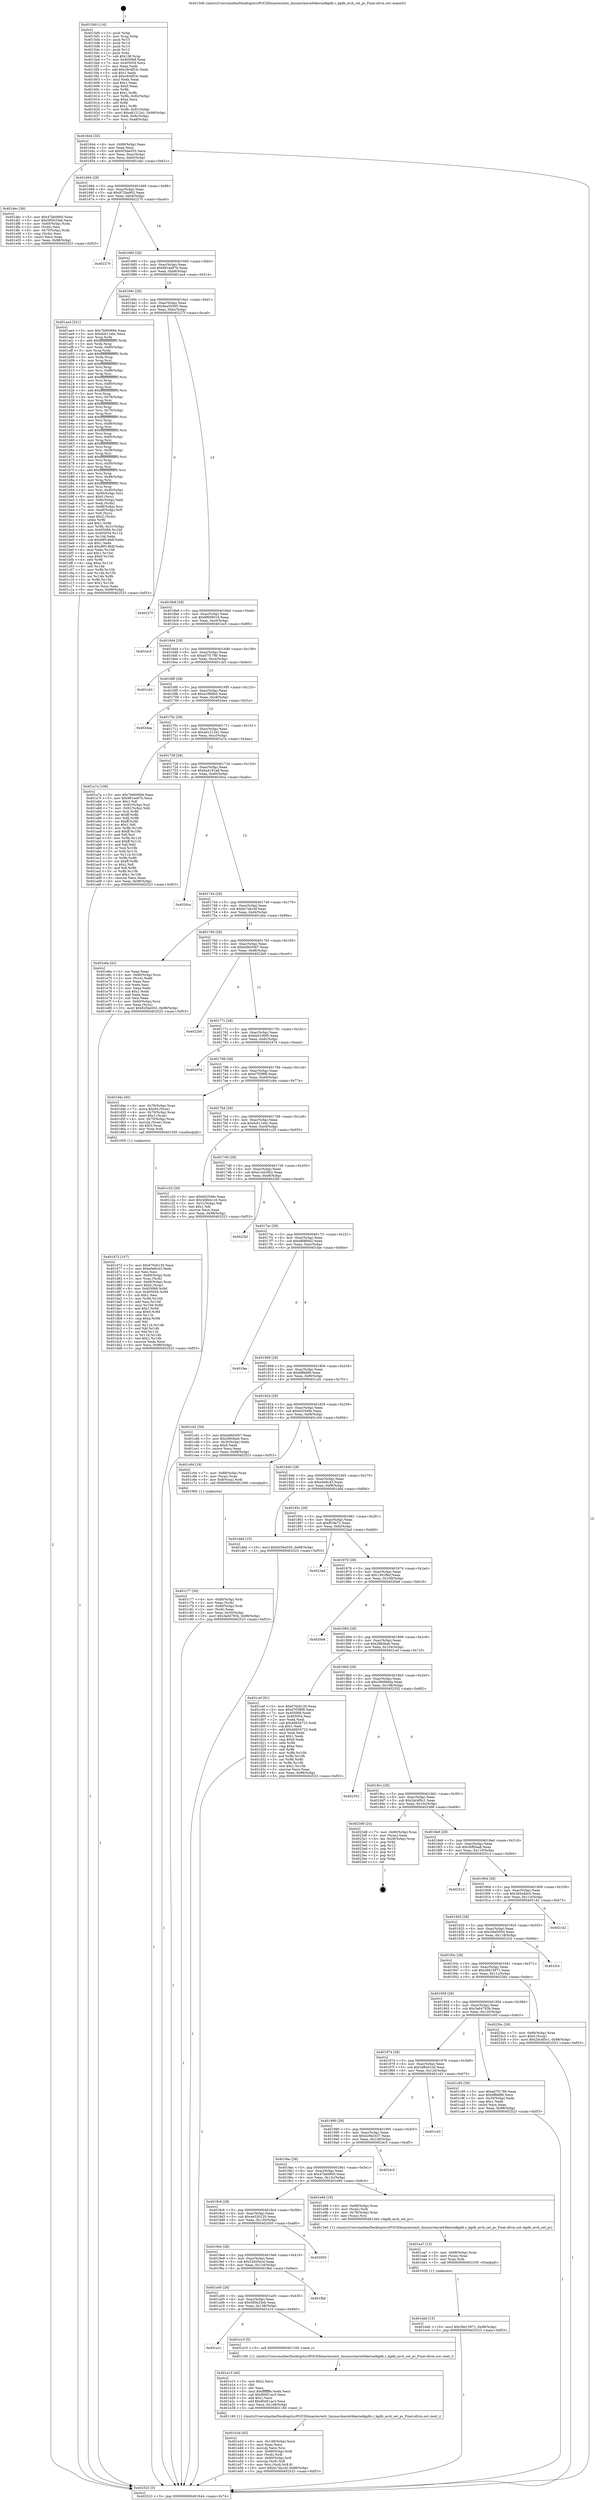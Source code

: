 digraph "0x4015d0" {
  label = "0x4015d0 (/mnt/c/Users/mathe/Desktop/tcc/POCII/binaries/extr_linuxarcharm64kernelkgdb.c_kgdb_arch_set_pc_Final-ollvm.out::main(0))"
  labelloc = "t"
  node[shape=record]

  Entry [label="",width=0.3,height=0.3,shape=circle,fillcolor=black,style=filled]
  "0x401644" [label="{
     0x401644 [32]\l
     | [instrs]\l
     &nbsp;&nbsp;0x401644 \<+6\>: mov -0x98(%rbp),%eax\l
     &nbsp;&nbsp;0x40164a \<+2\>: mov %eax,%ecx\l
     &nbsp;&nbsp;0x40164c \<+6\>: sub $0x925be555,%ecx\l
     &nbsp;&nbsp;0x401652 \<+6\>: mov %eax,-0xac(%rbp)\l
     &nbsp;&nbsp;0x401658 \<+6\>: mov %ecx,-0xb0(%rbp)\l
     &nbsp;&nbsp;0x40165e \<+6\>: je 0000000000401dec \<main+0x81c\>\l
  }"]
  "0x401dec" [label="{
     0x401dec [36]\l
     | [instrs]\l
     &nbsp;&nbsp;0x401dec \<+5\>: mov $0x47bb0660,%eax\l
     &nbsp;&nbsp;0x401df1 \<+5\>: mov $0x585b33eb,%ecx\l
     &nbsp;&nbsp;0x401df6 \<+4\>: mov -0x60(%rbp),%rdx\l
     &nbsp;&nbsp;0x401dfa \<+2\>: mov (%rdx),%esi\l
     &nbsp;&nbsp;0x401dfc \<+4\>: mov -0x70(%rbp),%rdx\l
     &nbsp;&nbsp;0x401e00 \<+2\>: cmp (%rdx),%esi\l
     &nbsp;&nbsp;0x401e02 \<+3\>: cmovl %ecx,%eax\l
     &nbsp;&nbsp;0x401e05 \<+6\>: mov %eax,-0x98(%rbp)\l
     &nbsp;&nbsp;0x401e0b \<+5\>: jmp 0000000000402523 \<main+0xf53\>\l
  }"]
  "0x401664" [label="{
     0x401664 [28]\l
     | [instrs]\l
     &nbsp;&nbsp;0x401664 \<+5\>: jmp 0000000000401669 \<main+0x99\>\l
     &nbsp;&nbsp;0x401669 \<+6\>: mov -0xac(%rbp),%eax\l
     &nbsp;&nbsp;0x40166f \<+5\>: sub $0x972ba902,%eax\l
     &nbsp;&nbsp;0x401674 \<+6\>: mov %eax,-0xb4(%rbp)\l
     &nbsp;&nbsp;0x40167a \<+6\>: je 0000000000402270 \<main+0xca0\>\l
  }"]
  Exit [label="",width=0.3,height=0.3,shape=circle,fillcolor=black,style=filled,peripheries=2]
  "0x402270" [label="{
     0x402270\l
  }", style=dashed]
  "0x401680" [label="{
     0x401680 [28]\l
     | [instrs]\l
     &nbsp;&nbsp;0x401680 \<+5\>: jmp 0000000000401685 \<main+0xb5\>\l
     &nbsp;&nbsp;0x401685 \<+6\>: mov -0xac(%rbp),%eax\l
     &nbsp;&nbsp;0x40168b \<+5\>: sub $0x981ee97b,%eax\l
     &nbsp;&nbsp;0x401690 \<+6\>: mov %eax,-0xb8(%rbp)\l
     &nbsp;&nbsp;0x401696 \<+6\>: je 0000000000401ae4 \<main+0x514\>\l
  }"]
  "0x401eb6" [label="{
     0x401eb6 [15]\l
     | [instrs]\l
     &nbsp;&nbsp;0x401eb6 \<+10\>: movl $0x39d15971,-0x98(%rbp)\l
     &nbsp;&nbsp;0x401ec0 \<+5\>: jmp 0000000000402523 \<main+0xf53\>\l
  }"]
  "0x401ae4" [label="{
     0x401ae4 [321]\l
     | [instrs]\l
     &nbsp;&nbsp;0x401ae4 \<+5\>: mov $0x7b800684,%eax\l
     &nbsp;&nbsp;0x401ae9 \<+5\>: mov $0xdcb11ebc,%ecx\l
     &nbsp;&nbsp;0x401aee \<+3\>: mov %rsp,%rdx\l
     &nbsp;&nbsp;0x401af1 \<+4\>: add $0xfffffffffffffff0,%rdx\l
     &nbsp;&nbsp;0x401af5 \<+3\>: mov %rdx,%rsp\l
     &nbsp;&nbsp;0x401af8 \<+7\>: mov %rdx,-0x90(%rbp)\l
     &nbsp;&nbsp;0x401aff \<+3\>: mov %rsp,%rdx\l
     &nbsp;&nbsp;0x401b02 \<+4\>: add $0xfffffffffffffff0,%rdx\l
     &nbsp;&nbsp;0x401b06 \<+3\>: mov %rdx,%rsp\l
     &nbsp;&nbsp;0x401b09 \<+3\>: mov %rsp,%rsi\l
     &nbsp;&nbsp;0x401b0c \<+4\>: add $0xfffffffffffffff0,%rsi\l
     &nbsp;&nbsp;0x401b10 \<+3\>: mov %rsi,%rsp\l
     &nbsp;&nbsp;0x401b13 \<+7\>: mov %rsi,-0x88(%rbp)\l
     &nbsp;&nbsp;0x401b1a \<+3\>: mov %rsp,%rsi\l
     &nbsp;&nbsp;0x401b1d \<+4\>: add $0xfffffffffffffff0,%rsi\l
     &nbsp;&nbsp;0x401b21 \<+3\>: mov %rsi,%rsp\l
     &nbsp;&nbsp;0x401b24 \<+4\>: mov %rsi,-0x80(%rbp)\l
     &nbsp;&nbsp;0x401b28 \<+3\>: mov %rsp,%rsi\l
     &nbsp;&nbsp;0x401b2b \<+4\>: add $0xfffffffffffffff0,%rsi\l
     &nbsp;&nbsp;0x401b2f \<+3\>: mov %rsi,%rsp\l
     &nbsp;&nbsp;0x401b32 \<+4\>: mov %rsi,-0x78(%rbp)\l
     &nbsp;&nbsp;0x401b36 \<+3\>: mov %rsp,%rsi\l
     &nbsp;&nbsp;0x401b39 \<+4\>: add $0xfffffffffffffff0,%rsi\l
     &nbsp;&nbsp;0x401b3d \<+3\>: mov %rsi,%rsp\l
     &nbsp;&nbsp;0x401b40 \<+4\>: mov %rsi,-0x70(%rbp)\l
     &nbsp;&nbsp;0x401b44 \<+3\>: mov %rsp,%rsi\l
     &nbsp;&nbsp;0x401b47 \<+4\>: add $0xfffffffffffffff0,%rsi\l
     &nbsp;&nbsp;0x401b4b \<+3\>: mov %rsi,%rsp\l
     &nbsp;&nbsp;0x401b4e \<+4\>: mov %rsi,-0x68(%rbp)\l
     &nbsp;&nbsp;0x401b52 \<+3\>: mov %rsp,%rsi\l
     &nbsp;&nbsp;0x401b55 \<+4\>: add $0xfffffffffffffff0,%rsi\l
     &nbsp;&nbsp;0x401b59 \<+3\>: mov %rsi,%rsp\l
     &nbsp;&nbsp;0x401b5c \<+4\>: mov %rsi,-0x60(%rbp)\l
     &nbsp;&nbsp;0x401b60 \<+3\>: mov %rsp,%rsi\l
     &nbsp;&nbsp;0x401b63 \<+4\>: add $0xfffffffffffffff0,%rsi\l
     &nbsp;&nbsp;0x401b67 \<+3\>: mov %rsi,%rsp\l
     &nbsp;&nbsp;0x401b6a \<+4\>: mov %rsi,-0x58(%rbp)\l
     &nbsp;&nbsp;0x401b6e \<+3\>: mov %rsp,%rsi\l
     &nbsp;&nbsp;0x401b71 \<+4\>: add $0xfffffffffffffff0,%rsi\l
     &nbsp;&nbsp;0x401b75 \<+3\>: mov %rsi,%rsp\l
     &nbsp;&nbsp;0x401b78 \<+4\>: mov %rsi,-0x50(%rbp)\l
     &nbsp;&nbsp;0x401b7c \<+3\>: mov %rsp,%rsi\l
     &nbsp;&nbsp;0x401b7f \<+4\>: add $0xfffffffffffffff0,%rsi\l
     &nbsp;&nbsp;0x401b83 \<+3\>: mov %rsi,%rsp\l
     &nbsp;&nbsp;0x401b86 \<+4\>: mov %rsi,-0x48(%rbp)\l
     &nbsp;&nbsp;0x401b8a \<+3\>: mov %rsp,%rsi\l
     &nbsp;&nbsp;0x401b8d \<+4\>: add $0xfffffffffffffff0,%rsi\l
     &nbsp;&nbsp;0x401b91 \<+3\>: mov %rsi,%rsp\l
     &nbsp;&nbsp;0x401b94 \<+4\>: mov %rsi,-0x40(%rbp)\l
     &nbsp;&nbsp;0x401b98 \<+7\>: mov -0x90(%rbp),%rsi\l
     &nbsp;&nbsp;0x401b9f \<+6\>: movl $0x0,(%rsi)\l
     &nbsp;&nbsp;0x401ba5 \<+6\>: mov -0x9c(%rbp),%edi\l
     &nbsp;&nbsp;0x401bab \<+2\>: mov %edi,(%rdx)\l
     &nbsp;&nbsp;0x401bad \<+7\>: mov -0x88(%rbp),%rsi\l
     &nbsp;&nbsp;0x401bb4 \<+7\>: mov -0xa8(%rbp),%r8\l
     &nbsp;&nbsp;0x401bbb \<+3\>: mov %r8,(%rsi)\l
     &nbsp;&nbsp;0x401bbe \<+3\>: cmpl $0x2,(%rdx)\l
     &nbsp;&nbsp;0x401bc1 \<+4\>: setne %r9b\l
     &nbsp;&nbsp;0x401bc5 \<+4\>: and $0x1,%r9b\l
     &nbsp;&nbsp;0x401bc9 \<+4\>: mov %r9b,-0x31(%rbp)\l
     &nbsp;&nbsp;0x401bcd \<+8\>: mov 0x405068,%r10d\l
     &nbsp;&nbsp;0x401bd5 \<+8\>: mov 0x405054,%r11d\l
     &nbsp;&nbsp;0x401bdd \<+3\>: mov %r10d,%ebx\l
     &nbsp;&nbsp;0x401be0 \<+6\>: sub $0xd9f146df,%ebx\l
     &nbsp;&nbsp;0x401be6 \<+3\>: sub $0x1,%ebx\l
     &nbsp;&nbsp;0x401be9 \<+6\>: add $0xd9f146df,%ebx\l
     &nbsp;&nbsp;0x401bef \<+4\>: imul %ebx,%r10d\l
     &nbsp;&nbsp;0x401bf3 \<+4\>: and $0x1,%r10d\l
     &nbsp;&nbsp;0x401bf7 \<+4\>: cmp $0x0,%r10d\l
     &nbsp;&nbsp;0x401bfb \<+4\>: sete %r9b\l
     &nbsp;&nbsp;0x401bff \<+4\>: cmp $0xa,%r11d\l
     &nbsp;&nbsp;0x401c03 \<+4\>: setl %r14b\l
     &nbsp;&nbsp;0x401c07 \<+3\>: mov %r9b,%r15b\l
     &nbsp;&nbsp;0x401c0a \<+3\>: and %r14b,%r15b\l
     &nbsp;&nbsp;0x401c0d \<+3\>: xor %r14b,%r9b\l
     &nbsp;&nbsp;0x401c10 \<+3\>: or %r9b,%r15b\l
     &nbsp;&nbsp;0x401c13 \<+4\>: test $0x1,%r15b\l
     &nbsp;&nbsp;0x401c17 \<+3\>: cmovne %ecx,%eax\l
     &nbsp;&nbsp;0x401c1a \<+6\>: mov %eax,-0x98(%rbp)\l
     &nbsp;&nbsp;0x401c20 \<+5\>: jmp 0000000000402523 \<main+0xf53\>\l
  }"]
  "0x40169c" [label="{
     0x40169c [28]\l
     | [instrs]\l
     &nbsp;&nbsp;0x40169c \<+5\>: jmp 00000000004016a1 \<main+0xd1\>\l
     &nbsp;&nbsp;0x4016a1 \<+6\>: mov -0xac(%rbp),%eax\l
     &nbsp;&nbsp;0x4016a7 \<+5\>: sub $0x9ea50365,%eax\l
     &nbsp;&nbsp;0x4016ac \<+6\>: mov %eax,-0xbc(%rbp)\l
     &nbsp;&nbsp;0x4016b2 \<+6\>: je 000000000040227f \<main+0xcaf\>\l
  }"]
  "0x401ea7" [label="{
     0x401ea7 [15]\l
     | [instrs]\l
     &nbsp;&nbsp;0x401ea7 \<+4\>: mov -0x68(%rbp),%rax\l
     &nbsp;&nbsp;0x401eab \<+3\>: mov (%rax),%rax\l
     &nbsp;&nbsp;0x401eae \<+3\>: mov %rax,%rdi\l
     &nbsp;&nbsp;0x401eb1 \<+5\>: call 0000000000401030 \<free@plt\>\l
     | [calls]\l
     &nbsp;&nbsp;0x401030 \{1\} (unknown)\l
  }"]
  "0x40227f" [label="{
     0x40227f\l
  }", style=dashed]
  "0x4016b8" [label="{
     0x4016b8 [28]\l
     | [instrs]\l
     &nbsp;&nbsp;0x4016b8 \<+5\>: jmp 00000000004016bd \<main+0xed\>\l
     &nbsp;&nbsp;0x4016bd \<+6\>: mov -0xac(%rbp),%eax\l
     &nbsp;&nbsp;0x4016c3 \<+5\>: sub $0x9f606016,%eax\l
     &nbsp;&nbsp;0x4016c8 \<+6\>: mov %eax,-0xc0(%rbp)\l
     &nbsp;&nbsp;0x4016ce \<+6\>: je 0000000000401ec5 \<main+0x8f5\>\l
  }"]
  "0x401e3d" [label="{
     0x401e3d [45]\l
     | [instrs]\l
     &nbsp;&nbsp;0x401e3d \<+6\>: mov -0x148(%rbp),%ecx\l
     &nbsp;&nbsp;0x401e43 \<+3\>: imul %eax,%ecx\l
     &nbsp;&nbsp;0x401e46 \<+3\>: movslq %ecx,%rsi\l
     &nbsp;&nbsp;0x401e49 \<+4\>: mov -0x68(%rbp),%rdi\l
     &nbsp;&nbsp;0x401e4d \<+3\>: mov (%rdi),%rdi\l
     &nbsp;&nbsp;0x401e50 \<+4\>: mov -0x60(%rbp),%r8\l
     &nbsp;&nbsp;0x401e54 \<+3\>: movslq (%r8),%r8\l
     &nbsp;&nbsp;0x401e57 \<+4\>: mov %rsi,(%rdi,%r8,8)\l
     &nbsp;&nbsp;0x401e5b \<+10\>: movl $0xbc7da1bf,-0x98(%rbp)\l
     &nbsp;&nbsp;0x401e65 \<+5\>: jmp 0000000000402523 \<main+0xf53\>\l
  }"]
  "0x401ec5" [label="{
     0x401ec5\l
  }", style=dashed]
  "0x4016d4" [label="{
     0x4016d4 [28]\l
     | [instrs]\l
     &nbsp;&nbsp;0x4016d4 \<+5\>: jmp 00000000004016d9 \<main+0x109\>\l
     &nbsp;&nbsp;0x4016d9 \<+6\>: mov -0xac(%rbp),%eax\l
     &nbsp;&nbsp;0x4016df \<+5\>: sub $0xa07f1780,%eax\l
     &nbsp;&nbsp;0x4016e4 \<+6\>: mov %eax,-0xc4(%rbp)\l
     &nbsp;&nbsp;0x4016ea \<+6\>: je 0000000000401cb3 \<main+0x6e3\>\l
  }"]
  "0x401e15" [label="{
     0x401e15 [40]\l
     | [instrs]\l
     &nbsp;&nbsp;0x401e15 \<+5\>: mov $0x2,%ecx\l
     &nbsp;&nbsp;0x401e1a \<+1\>: cltd\l
     &nbsp;&nbsp;0x401e1b \<+2\>: idiv %ecx\l
     &nbsp;&nbsp;0x401e1d \<+6\>: imul $0xfffffffe,%edx,%ecx\l
     &nbsp;&nbsp;0x401e23 \<+6\>: sub $0x80d51ac3,%ecx\l
     &nbsp;&nbsp;0x401e29 \<+3\>: add $0x1,%ecx\l
     &nbsp;&nbsp;0x401e2c \<+6\>: add $0x80d51ac3,%ecx\l
     &nbsp;&nbsp;0x401e32 \<+6\>: mov %ecx,-0x148(%rbp)\l
     &nbsp;&nbsp;0x401e38 \<+5\>: call 0000000000401160 \<next_i\>\l
     | [calls]\l
     &nbsp;&nbsp;0x401160 \{1\} (/mnt/c/Users/mathe/Desktop/tcc/POCII/binaries/extr_linuxarcharm64kernelkgdb.c_kgdb_arch_set_pc_Final-ollvm.out::next_i)\l
  }"]
  "0x401cb3" [label="{
     0x401cb3\l
  }", style=dashed]
  "0x4016f0" [label="{
     0x4016f0 [28]\l
     | [instrs]\l
     &nbsp;&nbsp;0x4016f0 \<+5\>: jmp 00000000004016f5 \<main+0x125\>\l
     &nbsp;&nbsp;0x4016f5 \<+6\>: mov -0xac(%rbp),%eax\l
     &nbsp;&nbsp;0x4016fb \<+5\>: sub $0xa1f9fdb5,%eax\l
     &nbsp;&nbsp;0x401700 \<+6\>: mov %eax,-0xc8(%rbp)\l
     &nbsp;&nbsp;0x401706 \<+6\>: je 00000000004024ea \<main+0xf1a\>\l
  }"]
  "0x401a1c" [label="{
     0x401a1c\l
  }", style=dashed]
  "0x4024ea" [label="{
     0x4024ea\l
  }", style=dashed]
  "0x40170c" [label="{
     0x40170c [28]\l
     | [instrs]\l
     &nbsp;&nbsp;0x40170c \<+5\>: jmp 0000000000401711 \<main+0x141\>\l
     &nbsp;&nbsp;0x401711 \<+6\>: mov -0xac(%rbp),%eax\l
     &nbsp;&nbsp;0x401717 \<+5\>: sub $0xa81212a1,%eax\l
     &nbsp;&nbsp;0x40171c \<+6\>: mov %eax,-0xcc(%rbp)\l
     &nbsp;&nbsp;0x401722 \<+6\>: je 0000000000401a7a \<main+0x4aa\>\l
  }"]
  "0x401e10" [label="{
     0x401e10 [5]\l
     | [instrs]\l
     &nbsp;&nbsp;0x401e10 \<+5\>: call 0000000000401160 \<next_i\>\l
     | [calls]\l
     &nbsp;&nbsp;0x401160 \{1\} (/mnt/c/Users/mathe/Desktop/tcc/POCII/binaries/extr_linuxarcharm64kernelkgdb.c_kgdb_arch_set_pc_Final-ollvm.out::next_i)\l
  }"]
  "0x401a7a" [label="{
     0x401a7a [106]\l
     | [instrs]\l
     &nbsp;&nbsp;0x401a7a \<+5\>: mov $0x7b800684,%eax\l
     &nbsp;&nbsp;0x401a7f \<+5\>: mov $0x981ee97b,%ecx\l
     &nbsp;&nbsp;0x401a84 \<+2\>: mov $0x1,%dl\l
     &nbsp;&nbsp;0x401a86 \<+7\>: mov -0x92(%rbp),%sil\l
     &nbsp;&nbsp;0x401a8d \<+7\>: mov -0x91(%rbp),%dil\l
     &nbsp;&nbsp;0x401a94 \<+3\>: mov %sil,%r8b\l
     &nbsp;&nbsp;0x401a97 \<+4\>: xor $0xff,%r8b\l
     &nbsp;&nbsp;0x401a9b \<+3\>: mov %dil,%r9b\l
     &nbsp;&nbsp;0x401a9e \<+4\>: xor $0xff,%r9b\l
     &nbsp;&nbsp;0x401aa2 \<+3\>: xor $0x1,%dl\l
     &nbsp;&nbsp;0x401aa5 \<+3\>: mov %r8b,%r10b\l
     &nbsp;&nbsp;0x401aa8 \<+4\>: and $0xff,%r10b\l
     &nbsp;&nbsp;0x401aac \<+3\>: and %dl,%sil\l
     &nbsp;&nbsp;0x401aaf \<+3\>: mov %r9b,%r11b\l
     &nbsp;&nbsp;0x401ab2 \<+4\>: and $0xff,%r11b\l
     &nbsp;&nbsp;0x401ab6 \<+3\>: and %dl,%dil\l
     &nbsp;&nbsp;0x401ab9 \<+3\>: or %sil,%r10b\l
     &nbsp;&nbsp;0x401abc \<+3\>: or %dil,%r11b\l
     &nbsp;&nbsp;0x401abf \<+3\>: xor %r11b,%r10b\l
     &nbsp;&nbsp;0x401ac2 \<+3\>: or %r9b,%r8b\l
     &nbsp;&nbsp;0x401ac5 \<+4\>: xor $0xff,%r8b\l
     &nbsp;&nbsp;0x401ac9 \<+3\>: or $0x1,%dl\l
     &nbsp;&nbsp;0x401acc \<+3\>: and %dl,%r8b\l
     &nbsp;&nbsp;0x401acf \<+3\>: or %r8b,%r10b\l
     &nbsp;&nbsp;0x401ad2 \<+4\>: test $0x1,%r10b\l
     &nbsp;&nbsp;0x401ad6 \<+3\>: cmovne %ecx,%eax\l
     &nbsp;&nbsp;0x401ad9 \<+6\>: mov %eax,-0x98(%rbp)\l
     &nbsp;&nbsp;0x401adf \<+5\>: jmp 0000000000402523 \<main+0xf53\>\l
  }"]
  "0x401728" [label="{
     0x401728 [28]\l
     | [instrs]\l
     &nbsp;&nbsp;0x401728 \<+5\>: jmp 000000000040172d \<main+0x15d\>\l
     &nbsp;&nbsp;0x40172d \<+6\>: mov -0xac(%rbp),%eax\l
     &nbsp;&nbsp;0x401733 \<+5\>: sub $0xba4191a8,%eax\l
     &nbsp;&nbsp;0x401738 \<+6\>: mov %eax,-0xd0(%rbp)\l
     &nbsp;&nbsp;0x40173e \<+6\>: je 00000000004020ca \<main+0xafa\>\l
  }"]
  "0x402523" [label="{
     0x402523 [5]\l
     | [instrs]\l
     &nbsp;&nbsp;0x402523 \<+5\>: jmp 0000000000401644 \<main+0x74\>\l
  }"]
  "0x4015d0" [label="{
     0x4015d0 [116]\l
     | [instrs]\l
     &nbsp;&nbsp;0x4015d0 \<+1\>: push %rbp\l
     &nbsp;&nbsp;0x4015d1 \<+3\>: mov %rsp,%rbp\l
     &nbsp;&nbsp;0x4015d4 \<+2\>: push %r15\l
     &nbsp;&nbsp;0x4015d6 \<+2\>: push %r14\l
     &nbsp;&nbsp;0x4015d8 \<+2\>: push %r13\l
     &nbsp;&nbsp;0x4015da \<+2\>: push %r12\l
     &nbsp;&nbsp;0x4015dc \<+1\>: push %rbx\l
     &nbsp;&nbsp;0x4015dd \<+7\>: sub $0x138,%rsp\l
     &nbsp;&nbsp;0x4015e4 \<+7\>: mov 0x405068,%eax\l
     &nbsp;&nbsp;0x4015eb \<+7\>: mov 0x405054,%ecx\l
     &nbsp;&nbsp;0x4015f2 \<+2\>: mov %eax,%edx\l
     &nbsp;&nbsp;0x4015f4 \<+6\>: add $0xc9c4f53c,%edx\l
     &nbsp;&nbsp;0x4015fa \<+3\>: sub $0x1,%edx\l
     &nbsp;&nbsp;0x4015fd \<+6\>: sub $0xc9c4f53c,%edx\l
     &nbsp;&nbsp;0x401603 \<+3\>: imul %edx,%eax\l
     &nbsp;&nbsp;0x401606 \<+3\>: and $0x1,%eax\l
     &nbsp;&nbsp;0x401609 \<+3\>: cmp $0x0,%eax\l
     &nbsp;&nbsp;0x40160c \<+4\>: sete %r8b\l
     &nbsp;&nbsp;0x401610 \<+4\>: and $0x1,%r8b\l
     &nbsp;&nbsp;0x401614 \<+7\>: mov %r8b,-0x92(%rbp)\l
     &nbsp;&nbsp;0x40161b \<+3\>: cmp $0xa,%ecx\l
     &nbsp;&nbsp;0x40161e \<+4\>: setl %r8b\l
     &nbsp;&nbsp;0x401622 \<+4\>: and $0x1,%r8b\l
     &nbsp;&nbsp;0x401626 \<+7\>: mov %r8b,-0x91(%rbp)\l
     &nbsp;&nbsp;0x40162d \<+10\>: movl $0xa81212a1,-0x98(%rbp)\l
     &nbsp;&nbsp;0x401637 \<+6\>: mov %edi,-0x9c(%rbp)\l
     &nbsp;&nbsp;0x40163d \<+7\>: mov %rsi,-0xa8(%rbp)\l
  }"]
  "0x401a00" [label="{
     0x401a00 [28]\l
     | [instrs]\l
     &nbsp;&nbsp;0x401a00 \<+5\>: jmp 0000000000401a05 \<main+0x435\>\l
     &nbsp;&nbsp;0x401a05 \<+6\>: mov -0xac(%rbp),%eax\l
     &nbsp;&nbsp;0x401a0b \<+5\>: sub $0x585b33eb,%eax\l
     &nbsp;&nbsp;0x401a10 \<+6\>: mov %eax,-0x138(%rbp)\l
     &nbsp;&nbsp;0x401a16 \<+6\>: je 0000000000401e10 \<main+0x840\>\l
  }"]
  "0x401fbd" [label="{
     0x401fbd\l
  }", style=dashed]
  "0x4020ca" [label="{
     0x4020ca\l
  }", style=dashed]
  "0x401744" [label="{
     0x401744 [28]\l
     | [instrs]\l
     &nbsp;&nbsp;0x401744 \<+5\>: jmp 0000000000401749 \<main+0x179\>\l
     &nbsp;&nbsp;0x401749 \<+6\>: mov -0xac(%rbp),%eax\l
     &nbsp;&nbsp;0x40174f \<+5\>: sub $0xbc7da1bf,%eax\l
     &nbsp;&nbsp;0x401754 \<+6\>: mov %eax,-0xd4(%rbp)\l
     &nbsp;&nbsp;0x40175a \<+6\>: je 0000000000401e6a \<main+0x89a\>\l
  }"]
  "0x4019e4" [label="{
     0x4019e4 [28]\l
     | [instrs]\l
     &nbsp;&nbsp;0x4019e4 \<+5\>: jmp 00000000004019e9 \<main+0x419\>\l
     &nbsp;&nbsp;0x4019e9 \<+6\>: mov -0xac(%rbp),%eax\l
     &nbsp;&nbsp;0x4019ef \<+5\>: sub $0x53455ecd,%eax\l
     &nbsp;&nbsp;0x4019f4 \<+6\>: mov %eax,-0x134(%rbp)\l
     &nbsp;&nbsp;0x4019fa \<+6\>: je 0000000000401fbd \<main+0x9ed\>\l
  }"]
  "0x401e6a" [label="{
     0x401e6a [42]\l
     | [instrs]\l
     &nbsp;&nbsp;0x401e6a \<+2\>: xor %eax,%eax\l
     &nbsp;&nbsp;0x401e6c \<+4\>: mov -0x60(%rbp),%rcx\l
     &nbsp;&nbsp;0x401e70 \<+2\>: mov (%rcx),%edx\l
     &nbsp;&nbsp;0x401e72 \<+2\>: mov %eax,%esi\l
     &nbsp;&nbsp;0x401e74 \<+2\>: sub %edx,%esi\l
     &nbsp;&nbsp;0x401e76 \<+2\>: mov %eax,%edx\l
     &nbsp;&nbsp;0x401e78 \<+3\>: sub $0x1,%edx\l
     &nbsp;&nbsp;0x401e7b \<+2\>: add %edx,%esi\l
     &nbsp;&nbsp;0x401e7d \<+2\>: sub %esi,%eax\l
     &nbsp;&nbsp;0x401e7f \<+4\>: mov -0x60(%rbp),%rcx\l
     &nbsp;&nbsp;0x401e83 \<+2\>: mov %eax,(%rcx)\l
     &nbsp;&nbsp;0x401e85 \<+10\>: movl $0x925be555,-0x98(%rbp)\l
     &nbsp;&nbsp;0x401e8f \<+5\>: jmp 0000000000402523 \<main+0xf53\>\l
  }"]
  "0x401760" [label="{
     0x401760 [28]\l
     | [instrs]\l
     &nbsp;&nbsp;0x401760 \<+5\>: jmp 0000000000401765 \<main+0x195\>\l
     &nbsp;&nbsp;0x401765 \<+6\>: mov -0xac(%rbp),%eax\l
     &nbsp;&nbsp;0x40176b \<+5\>: sub $0xbd9d3067,%eax\l
     &nbsp;&nbsp;0x401770 \<+6\>: mov %eax,-0xd8(%rbp)\l
     &nbsp;&nbsp;0x401776 \<+6\>: je 00000000004022b0 \<main+0xce0\>\l
  }"]
  "0x402050" [label="{
     0x402050\l
  }", style=dashed]
  "0x4022b0" [label="{
     0x4022b0\l
  }", style=dashed]
  "0x40177c" [label="{
     0x40177c [28]\l
     | [instrs]\l
     &nbsp;&nbsp;0x40177c \<+5\>: jmp 0000000000401781 \<main+0x1b1\>\l
     &nbsp;&nbsp;0x401781 \<+6\>: mov -0xac(%rbp),%eax\l
     &nbsp;&nbsp;0x401787 \<+5\>: sub $0xbe0190f5,%eax\l
     &nbsp;&nbsp;0x40178c \<+6\>: mov %eax,-0xdc(%rbp)\l
     &nbsp;&nbsp;0x401792 \<+6\>: je 000000000040247d \<main+0xead\>\l
  }"]
  "0x4019c8" [label="{
     0x4019c8 [28]\l
     | [instrs]\l
     &nbsp;&nbsp;0x4019c8 \<+5\>: jmp 00000000004019cd \<main+0x3fd\>\l
     &nbsp;&nbsp;0x4019cd \<+6\>: mov -0xac(%rbp),%eax\l
     &nbsp;&nbsp;0x4019d3 \<+5\>: sub $0x4e520120,%eax\l
     &nbsp;&nbsp;0x4019d8 \<+6\>: mov %eax,-0x130(%rbp)\l
     &nbsp;&nbsp;0x4019de \<+6\>: je 0000000000402050 \<main+0xa80\>\l
  }"]
  "0x40247d" [label="{
     0x40247d\l
  }", style=dashed]
  "0x401798" [label="{
     0x401798 [28]\l
     | [instrs]\l
     &nbsp;&nbsp;0x401798 \<+5\>: jmp 000000000040179d \<main+0x1cd\>\l
     &nbsp;&nbsp;0x40179d \<+6\>: mov -0xac(%rbp),%eax\l
     &nbsp;&nbsp;0x4017a3 \<+5\>: sub $0xd7f2f8f9,%eax\l
     &nbsp;&nbsp;0x4017a8 \<+6\>: mov %eax,-0xe0(%rbp)\l
     &nbsp;&nbsp;0x4017ae \<+6\>: je 0000000000401d4a \<main+0x77a\>\l
  }"]
  "0x401e94" [label="{
     0x401e94 [19]\l
     | [instrs]\l
     &nbsp;&nbsp;0x401e94 \<+4\>: mov -0x68(%rbp),%rax\l
     &nbsp;&nbsp;0x401e98 \<+3\>: mov (%rax),%rdi\l
     &nbsp;&nbsp;0x401e9b \<+4\>: mov -0x78(%rbp),%rax\l
     &nbsp;&nbsp;0x401e9f \<+3\>: mov (%rax),%rsi\l
     &nbsp;&nbsp;0x401ea2 \<+5\>: call 00000000004013e0 \<kgdb_arch_set_pc\>\l
     | [calls]\l
     &nbsp;&nbsp;0x4013e0 \{1\} (/mnt/c/Users/mathe/Desktop/tcc/POCII/binaries/extr_linuxarcharm64kernelkgdb.c_kgdb_arch_set_pc_Final-ollvm.out::kgdb_arch_set_pc)\l
  }"]
  "0x401d4a" [label="{
     0x401d4a [40]\l
     | [instrs]\l
     &nbsp;&nbsp;0x401d4a \<+4\>: mov -0x78(%rbp),%rax\l
     &nbsp;&nbsp;0x401d4e \<+7\>: movq $0x64,(%rax)\l
     &nbsp;&nbsp;0x401d55 \<+4\>: mov -0x70(%rbp),%rax\l
     &nbsp;&nbsp;0x401d59 \<+6\>: movl $0x1,(%rax)\l
     &nbsp;&nbsp;0x401d5f \<+4\>: mov -0x70(%rbp),%rax\l
     &nbsp;&nbsp;0x401d63 \<+3\>: movslq (%rax),%rax\l
     &nbsp;&nbsp;0x401d66 \<+4\>: shl $0x3,%rax\l
     &nbsp;&nbsp;0x401d6a \<+3\>: mov %rax,%rdi\l
     &nbsp;&nbsp;0x401d6d \<+5\>: call 0000000000401050 \<malloc@plt\>\l
     | [calls]\l
     &nbsp;&nbsp;0x401050 \{1\} (unknown)\l
  }"]
  "0x4017b4" [label="{
     0x4017b4 [28]\l
     | [instrs]\l
     &nbsp;&nbsp;0x4017b4 \<+5\>: jmp 00000000004017b9 \<main+0x1e9\>\l
     &nbsp;&nbsp;0x4017b9 \<+6\>: mov -0xac(%rbp),%eax\l
     &nbsp;&nbsp;0x4017bf \<+5\>: sub $0xdcb11ebc,%eax\l
     &nbsp;&nbsp;0x4017c4 \<+6\>: mov %eax,-0xe4(%rbp)\l
     &nbsp;&nbsp;0x4017ca \<+6\>: je 0000000000401c25 \<main+0x655\>\l
  }"]
  "0x4019ac" [label="{
     0x4019ac [28]\l
     | [instrs]\l
     &nbsp;&nbsp;0x4019ac \<+5\>: jmp 00000000004019b1 \<main+0x3e1\>\l
     &nbsp;&nbsp;0x4019b1 \<+6\>: mov -0xac(%rbp),%eax\l
     &nbsp;&nbsp;0x4019b7 \<+5\>: sub $0x47bb0660,%eax\l
     &nbsp;&nbsp;0x4019bc \<+6\>: mov %eax,-0x12c(%rbp)\l
     &nbsp;&nbsp;0x4019c2 \<+6\>: je 0000000000401e94 \<main+0x8c4\>\l
  }"]
  "0x401c25" [label="{
     0x401c25 [30]\l
     | [instrs]\l
     &nbsp;&nbsp;0x401c25 \<+5\>: mov $0xb02549e,%eax\l
     &nbsp;&nbsp;0x401c2a \<+5\>: mov $0x3d8441c6,%ecx\l
     &nbsp;&nbsp;0x401c2f \<+3\>: mov -0x31(%rbp),%dl\l
     &nbsp;&nbsp;0x401c32 \<+3\>: test $0x1,%dl\l
     &nbsp;&nbsp;0x401c35 \<+3\>: cmovne %ecx,%eax\l
     &nbsp;&nbsp;0x401c38 \<+6\>: mov %eax,-0x98(%rbp)\l
     &nbsp;&nbsp;0x401c3e \<+5\>: jmp 0000000000402523 \<main+0xf53\>\l
  }"]
  "0x4017d0" [label="{
     0x4017d0 [28]\l
     | [instrs]\l
     &nbsp;&nbsp;0x4017d0 \<+5\>: jmp 00000000004017d5 \<main+0x205\>\l
     &nbsp;&nbsp;0x4017d5 \<+6\>: mov -0xac(%rbp),%eax\l
     &nbsp;&nbsp;0x4017db \<+5\>: sub $0xe14420b2,%eax\l
     &nbsp;&nbsp;0x4017e0 \<+6\>: mov %eax,-0xe8(%rbp)\l
     &nbsp;&nbsp;0x4017e6 \<+6\>: je 00000000004022bf \<main+0xcef\>\l
  }"]
  "0x4024c5" [label="{
     0x4024c5\l
  }", style=dashed]
  "0x4022bf" [label="{
     0x4022bf\l
  }", style=dashed]
  "0x4017ec" [label="{
     0x4017ec [28]\l
     | [instrs]\l
     &nbsp;&nbsp;0x4017ec \<+5\>: jmp 00000000004017f1 \<main+0x221\>\l
     &nbsp;&nbsp;0x4017f1 \<+6\>: mov -0xac(%rbp),%eax\l
     &nbsp;&nbsp;0x4017f7 \<+5\>: sub $0xef68f0d2,%eax\l
     &nbsp;&nbsp;0x4017fc \<+6\>: mov %eax,-0xec(%rbp)\l
     &nbsp;&nbsp;0x401802 \<+6\>: je 0000000000401fae \<main+0x9de\>\l
  }"]
  "0x401990" [label="{
     0x401990 [28]\l
     | [instrs]\l
     &nbsp;&nbsp;0x401990 \<+5\>: jmp 0000000000401995 \<main+0x3c5\>\l
     &nbsp;&nbsp;0x401995 \<+6\>: mov -0xac(%rbp),%eax\l
     &nbsp;&nbsp;0x40199b \<+5\>: sub $0x429e2437,%eax\l
     &nbsp;&nbsp;0x4019a0 \<+6\>: mov %eax,-0x128(%rbp)\l
     &nbsp;&nbsp;0x4019a6 \<+6\>: je 00000000004024c5 \<main+0xef5\>\l
  }"]
  "0x401fae" [label="{
     0x401fae\l
  }", style=dashed]
  "0x401808" [label="{
     0x401808 [28]\l
     | [instrs]\l
     &nbsp;&nbsp;0x401808 \<+5\>: jmp 000000000040180d \<main+0x23d\>\l
     &nbsp;&nbsp;0x40180d \<+6\>: mov -0xac(%rbp),%eax\l
     &nbsp;&nbsp;0x401813 \<+5\>: sub $0x6ffdd96,%eax\l
     &nbsp;&nbsp;0x401818 \<+6\>: mov %eax,-0xf0(%rbp)\l
     &nbsp;&nbsp;0x40181e \<+6\>: je 0000000000401cd1 \<main+0x701\>\l
  }"]
  "0x401c43" [label="{
     0x401c43\l
  }", style=dashed]
  "0x401cd1" [label="{
     0x401cd1 [30]\l
     | [instrs]\l
     &nbsp;&nbsp;0x401cd1 \<+5\>: mov $0xbd9d3067,%eax\l
     &nbsp;&nbsp;0x401cd6 \<+5\>: mov $0x28fcfea0,%ecx\l
     &nbsp;&nbsp;0x401cdb \<+3\>: mov -0x30(%rbp),%edx\l
     &nbsp;&nbsp;0x401cde \<+3\>: cmp $0x0,%edx\l
     &nbsp;&nbsp;0x401ce1 \<+3\>: cmove %ecx,%eax\l
     &nbsp;&nbsp;0x401ce4 \<+6\>: mov %eax,-0x98(%rbp)\l
     &nbsp;&nbsp;0x401cea \<+5\>: jmp 0000000000402523 \<main+0xf53\>\l
  }"]
  "0x401824" [label="{
     0x401824 [28]\l
     | [instrs]\l
     &nbsp;&nbsp;0x401824 \<+5\>: jmp 0000000000401829 \<main+0x259\>\l
     &nbsp;&nbsp;0x401829 \<+6\>: mov -0xac(%rbp),%eax\l
     &nbsp;&nbsp;0x40182f \<+5\>: sub $0xb02549e,%eax\l
     &nbsp;&nbsp;0x401834 \<+6\>: mov %eax,-0xf4(%rbp)\l
     &nbsp;&nbsp;0x40183a \<+6\>: je 0000000000401c64 \<main+0x694\>\l
  }"]
  "0x401d72" [label="{
     0x401d72 [107]\l
     | [instrs]\l
     &nbsp;&nbsp;0x401d72 \<+5\>: mov $0x676cb130,%ecx\l
     &nbsp;&nbsp;0x401d77 \<+5\>: mov $0xe0e8c43,%edx\l
     &nbsp;&nbsp;0x401d7c \<+2\>: xor %esi,%esi\l
     &nbsp;&nbsp;0x401d7e \<+4\>: mov -0x68(%rbp),%rdi\l
     &nbsp;&nbsp;0x401d82 \<+3\>: mov %rax,(%rdi)\l
     &nbsp;&nbsp;0x401d85 \<+4\>: mov -0x60(%rbp),%rax\l
     &nbsp;&nbsp;0x401d89 \<+6\>: movl $0x0,(%rax)\l
     &nbsp;&nbsp;0x401d8f \<+8\>: mov 0x405068,%r8d\l
     &nbsp;&nbsp;0x401d97 \<+8\>: mov 0x405054,%r9d\l
     &nbsp;&nbsp;0x401d9f \<+3\>: sub $0x1,%esi\l
     &nbsp;&nbsp;0x401da2 \<+3\>: mov %r8d,%r10d\l
     &nbsp;&nbsp;0x401da5 \<+3\>: add %esi,%r10d\l
     &nbsp;&nbsp;0x401da8 \<+4\>: imul %r10d,%r8d\l
     &nbsp;&nbsp;0x401dac \<+4\>: and $0x1,%r8d\l
     &nbsp;&nbsp;0x401db0 \<+4\>: cmp $0x0,%r8d\l
     &nbsp;&nbsp;0x401db4 \<+4\>: sete %r11b\l
     &nbsp;&nbsp;0x401db8 \<+4\>: cmp $0xa,%r9d\l
     &nbsp;&nbsp;0x401dbc \<+3\>: setl %bl\l
     &nbsp;&nbsp;0x401dbf \<+3\>: mov %r11b,%r14b\l
     &nbsp;&nbsp;0x401dc2 \<+3\>: and %bl,%r14b\l
     &nbsp;&nbsp;0x401dc5 \<+3\>: xor %bl,%r11b\l
     &nbsp;&nbsp;0x401dc8 \<+3\>: or %r11b,%r14b\l
     &nbsp;&nbsp;0x401dcb \<+4\>: test $0x1,%r14b\l
     &nbsp;&nbsp;0x401dcf \<+3\>: cmovne %edx,%ecx\l
     &nbsp;&nbsp;0x401dd2 \<+6\>: mov %ecx,-0x98(%rbp)\l
     &nbsp;&nbsp;0x401dd8 \<+5\>: jmp 0000000000402523 \<main+0xf53\>\l
  }"]
  "0x401c64" [label="{
     0x401c64 [19]\l
     | [instrs]\l
     &nbsp;&nbsp;0x401c64 \<+7\>: mov -0x88(%rbp),%rax\l
     &nbsp;&nbsp;0x401c6b \<+3\>: mov (%rax),%rax\l
     &nbsp;&nbsp;0x401c6e \<+4\>: mov 0x8(%rax),%rdi\l
     &nbsp;&nbsp;0x401c72 \<+5\>: call 0000000000401060 \<atoi@plt\>\l
     | [calls]\l
     &nbsp;&nbsp;0x401060 \{1\} (unknown)\l
  }"]
  "0x401840" [label="{
     0x401840 [28]\l
     | [instrs]\l
     &nbsp;&nbsp;0x401840 \<+5\>: jmp 0000000000401845 \<main+0x275\>\l
     &nbsp;&nbsp;0x401845 \<+6\>: mov -0xac(%rbp),%eax\l
     &nbsp;&nbsp;0x40184b \<+5\>: sub $0xe0e8c43,%eax\l
     &nbsp;&nbsp;0x401850 \<+6\>: mov %eax,-0xf8(%rbp)\l
     &nbsp;&nbsp;0x401856 \<+6\>: je 0000000000401ddd \<main+0x80d\>\l
  }"]
  "0x401c77" [label="{
     0x401c77 [30]\l
     | [instrs]\l
     &nbsp;&nbsp;0x401c77 \<+4\>: mov -0x80(%rbp),%rdi\l
     &nbsp;&nbsp;0x401c7b \<+2\>: mov %eax,(%rdi)\l
     &nbsp;&nbsp;0x401c7d \<+4\>: mov -0x80(%rbp),%rdi\l
     &nbsp;&nbsp;0x401c81 \<+2\>: mov (%rdi),%eax\l
     &nbsp;&nbsp;0x401c83 \<+3\>: mov %eax,-0x30(%rbp)\l
     &nbsp;&nbsp;0x401c86 \<+10\>: movl $0x3a64793b,-0x98(%rbp)\l
     &nbsp;&nbsp;0x401c90 \<+5\>: jmp 0000000000402523 \<main+0xf53\>\l
  }"]
  "0x401974" [label="{
     0x401974 [28]\l
     | [instrs]\l
     &nbsp;&nbsp;0x401974 \<+5\>: jmp 0000000000401979 \<main+0x3a9\>\l
     &nbsp;&nbsp;0x401979 \<+6\>: mov -0xac(%rbp),%eax\l
     &nbsp;&nbsp;0x40197f \<+5\>: sub $0x3d8441c6,%eax\l
     &nbsp;&nbsp;0x401984 \<+6\>: mov %eax,-0x124(%rbp)\l
     &nbsp;&nbsp;0x40198a \<+6\>: je 0000000000401c43 \<main+0x673\>\l
  }"]
  "0x401ddd" [label="{
     0x401ddd [15]\l
     | [instrs]\l
     &nbsp;&nbsp;0x401ddd \<+10\>: movl $0x925be555,-0x98(%rbp)\l
     &nbsp;&nbsp;0x401de7 \<+5\>: jmp 0000000000402523 \<main+0xf53\>\l
  }"]
  "0x40185c" [label="{
     0x40185c [28]\l
     | [instrs]\l
     &nbsp;&nbsp;0x40185c \<+5\>: jmp 0000000000401861 \<main+0x291\>\l
     &nbsp;&nbsp;0x401861 \<+6\>: mov -0xac(%rbp),%eax\l
     &nbsp;&nbsp;0x401867 \<+5\>: sub $0xff19e72,%eax\l
     &nbsp;&nbsp;0x40186c \<+6\>: mov %eax,-0xfc(%rbp)\l
     &nbsp;&nbsp;0x401872 \<+6\>: je 00000000004023ad \<main+0xddd\>\l
  }"]
  "0x401c95" [label="{
     0x401c95 [30]\l
     | [instrs]\l
     &nbsp;&nbsp;0x401c95 \<+5\>: mov $0xa07f1780,%eax\l
     &nbsp;&nbsp;0x401c9a \<+5\>: mov $0x6ffdd96,%ecx\l
     &nbsp;&nbsp;0x401c9f \<+3\>: mov -0x30(%rbp),%edx\l
     &nbsp;&nbsp;0x401ca2 \<+3\>: cmp $0x1,%edx\l
     &nbsp;&nbsp;0x401ca5 \<+3\>: cmovl %ecx,%eax\l
     &nbsp;&nbsp;0x401ca8 \<+6\>: mov %eax,-0x98(%rbp)\l
     &nbsp;&nbsp;0x401cae \<+5\>: jmp 0000000000402523 \<main+0xf53\>\l
  }"]
  "0x4023ad" [label="{
     0x4023ad\l
  }", style=dashed]
  "0x401878" [label="{
     0x401878 [28]\l
     | [instrs]\l
     &nbsp;&nbsp;0x401878 \<+5\>: jmp 000000000040187d \<main+0x2ad\>\l
     &nbsp;&nbsp;0x40187d \<+6\>: mov -0xac(%rbp),%eax\l
     &nbsp;&nbsp;0x401883 \<+5\>: sub $0x1361f8cf,%eax\l
     &nbsp;&nbsp;0x401888 \<+6\>: mov %eax,-0x100(%rbp)\l
     &nbsp;&nbsp;0x40188e \<+6\>: je 00000000004020e8 \<main+0xb18\>\l
  }"]
  "0x401958" [label="{
     0x401958 [28]\l
     | [instrs]\l
     &nbsp;&nbsp;0x401958 \<+5\>: jmp 000000000040195d \<main+0x38d\>\l
     &nbsp;&nbsp;0x40195d \<+6\>: mov -0xac(%rbp),%eax\l
     &nbsp;&nbsp;0x401963 \<+5\>: sub $0x3a64793b,%eax\l
     &nbsp;&nbsp;0x401968 \<+6\>: mov %eax,-0x120(%rbp)\l
     &nbsp;&nbsp;0x40196e \<+6\>: je 0000000000401c95 \<main+0x6c5\>\l
  }"]
  "0x4020e8" [label="{
     0x4020e8\l
  }", style=dashed]
  "0x401894" [label="{
     0x401894 [28]\l
     | [instrs]\l
     &nbsp;&nbsp;0x401894 \<+5\>: jmp 0000000000401899 \<main+0x2c9\>\l
     &nbsp;&nbsp;0x401899 \<+6\>: mov -0xac(%rbp),%eax\l
     &nbsp;&nbsp;0x40189f \<+5\>: sub $0x28fcfea0,%eax\l
     &nbsp;&nbsp;0x4018a4 \<+6\>: mov %eax,-0x104(%rbp)\l
     &nbsp;&nbsp;0x4018aa \<+6\>: je 0000000000401cef \<main+0x71f\>\l
  }"]
  "0x4023bc" [label="{
     0x4023bc [28]\l
     | [instrs]\l
     &nbsp;&nbsp;0x4023bc \<+7\>: mov -0x90(%rbp),%rax\l
     &nbsp;&nbsp;0x4023c3 \<+6\>: movl $0x0,(%rax)\l
     &nbsp;&nbsp;0x4023c9 \<+10\>: movl $0x2dc4f5c1,-0x98(%rbp)\l
     &nbsp;&nbsp;0x4023d3 \<+5\>: jmp 0000000000402523 \<main+0xf53\>\l
  }"]
  "0x401cef" [label="{
     0x401cef [91]\l
     | [instrs]\l
     &nbsp;&nbsp;0x401cef \<+5\>: mov $0x676cb130,%eax\l
     &nbsp;&nbsp;0x401cf4 \<+5\>: mov $0xd7f2f8f9,%ecx\l
     &nbsp;&nbsp;0x401cf9 \<+7\>: mov 0x405068,%edx\l
     &nbsp;&nbsp;0x401d00 \<+7\>: mov 0x405054,%esi\l
     &nbsp;&nbsp;0x401d07 \<+2\>: mov %edx,%edi\l
     &nbsp;&nbsp;0x401d09 \<+6\>: sub $0x46634723,%edi\l
     &nbsp;&nbsp;0x401d0f \<+3\>: sub $0x1,%edi\l
     &nbsp;&nbsp;0x401d12 \<+6\>: add $0x46634723,%edi\l
     &nbsp;&nbsp;0x401d18 \<+3\>: imul %edi,%edx\l
     &nbsp;&nbsp;0x401d1b \<+3\>: and $0x1,%edx\l
     &nbsp;&nbsp;0x401d1e \<+3\>: cmp $0x0,%edx\l
     &nbsp;&nbsp;0x401d21 \<+4\>: sete %r8b\l
     &nbsp;&nbsp;0x401d25 \<+3\>: cmp $0xa,%esi\l
     &nbsp;&nbsp;0x401d28 \<+4\>: setl %r9b\l
     &nbsp;&nbsp;0x401d2c \<+3\>: mov %r8b,%r10b\l
     &nbsp;&nbsp;0x401d2f \<+3\>: and %r9b,%r10b\l
     &nbsp;&nbsp;0x401d32 \<+3\>: xor %r9b,%r8b\l
     &nbsp;&nbsp;0x401d35 \<+3\>: or %r8b,%r10b\l
     &nbsp;&nbsp;0x401d38 \<+4\>: test $0x1,%r10b\l
     &nbsp;&nbsp;0x401d3c \<+3\>: cmovne %ecx,%eax\l
     &nbsp;&nbsp;0x401d3f \<+6\>: mov %eax,-0x98(%rbp)\l
     &nbsp;&nbsp;0x401d45 \<+5\>: jmp 0000000000402523 \<main+0xf53\>\l
  }"]
  "0x4018b0" [label="{
     0x4018b0 [28]\l
     | [instrs]\l
     &nbsp;&nbsp;0x4018b0 \<+5\>: jmp 00000000004018b5 \<main+0x2e5\>\l
     &nbsp;&nbsp;0x4018b5 \<+6\>: mov -0xac(%rbp),%eax\l
     &nbsp;&nbsp;0x4018bb \<+5\>: sub $0x29699d4a,%eax\l
     &nbsp;&nbsp;0x4018c0 \<+6\>: mov %eax,-0x108(%rbp)\l
     &nbsp;&nbsp;0x4018c6 \<+6\>: je 0000000000402352 \<main+0xd82\>\l
  }"]
  "0x40193c" [label="{
     0x40193c [28]\l
     | [instrs]\l
     &nbsp;&nbsp;0x40193c \<+5\>: jmp 0000000000401941 \<main+0x371\>\l
     &nbsp;&nbsp;0x401941 \<+6\>: mov -0xac(%rbp),%eax\l
     &nbsp;&nbsp;0x401947 \<+5\>: sub $0x39d15971,%eax\l
     &nbsp;&nbsp;0x40194c \<+6\>: mov %eax,-0x11c(%rbp)\l
     &nbsp;&nbsp;0x401952 \<+6\>: je 00000000004023bc \<main+0xdec\>\l
  }"]
  "0x402352" [label="{
     0x402352\l
  }", style=dashed]
  "0x4018cc" [label="{
     0x4018cc [28]\l
     | [instrs]\l
     &nbsp;&nbsp;0x4018cc \<+5\>: jmp 00000000004018d1 \<main+0x301\>\l
     &nbsp;&nbsp;0x4018d1 \<+6\>: mov -0xac(%rbp),%eax\l
     &nbsp;&nbsp;0x4018d7 \<+5\>: sub $0x2dc4f5c1,%eax\l
     &nbsp;&nbsp;0x4018dc \<+6\>: mov %eax,-0x10c(%rbp)\l
     &nbsp;&nbsp;0x4018e2 \<+6\>: je 00000000004023d8 \<main+0xe08\>\l
  }"]
  "0x401f1b" [label="{
     0x401f1b\l
  }", style=dashed]
  "0x4023d8" [label="{
     0x4023d8 [24]\l
     | [instrs]\l
     &nbsp;&nbsp;0x4023d8 \<+7\>: mov -0x90(%rbp),%rax\l
     &nbsp;&nbsp;0x4023df \<+2\>: mov (%rax),%eax\l
     &nbsp;&nbsp;0x4023e1 \<+4\>: lea -0x28(%rbp),%rsp\l
     &nbsp;&nbsp;0x4023e5 \<+1\>: pop %rbx\l
     &nbsp;&nbsp;0x4023e6 \<+2\>: pop %r12\l
     &nbsp;&nbsp;0x4023e8 \<+2\>: pop %r13\l
     &nbsp;&nbsp;0x4023ea \<+2\>: pop %r14\l
     &nbsp;&nbsp;0x4023ec \<+2\>: pop %r15\l
     &nbsp;&nbsp;0x4023ee \<+1\>: pop %rbp\l
     &nbsp;&nbsp;0x4023ef \<+1\>: ret\l
  }"]
  "0x4018e8" [label="{
     0x4018e8 [28]\l
     | [instrs]\l
     &nbsp;&nbsp;0x4018e8 \<+5\>: jmp 00000000004018ed \<main+0x31d\>\l
     &nbsp;&nbsp;0x4018ed \<+6\>: mov -0xac(%rbp),%eax\l
     &nbsp;&nbsp;0x4018f3 \<+5\>: sub $0x30ff2ea8,%eax\l
     &nbsp;&nbsp;0x4018f8 \<+6\>: mov %eax,-0x110(%rbp)\l
     &nbsp;&nbsp;0x4018fe \<+6\>: je 0000000000402514 \<main+0xf44\>\l
  }"]
  "0x401920" [label="{
     0x401920 [28]\l
     | [instrs]\l
     &nbsp;&nbsp;0x401920 \<+5\>: jmp 0000000000401925 \<main+0x355\>\l
     &nbsp;&nbsp;0x401925 \<+6\>: mov -0xac(%rbp),%eax\l
     &nbsp;&nbsp;0x40192b \<+5\>: sub $0x39af3054,%eax\l
     &nbsp;&nbsp;0x401930 \<+6\>: mov %eax,-0x118(%rbp)\l
     &nbsp;&nbsp;0x401936 \<+6\>: je 0000000000401f1b \<main+0x94b\>\l
  }"]
  "0x402514" [label="{
     0x402514\l
  }", style=dashed]
  "0x401904" [label="{
     0x401904 [28]\l
     | [instrs]\l
     &nbsp;&nbsp;0x401904 \<+5\>: jmp 0000000000401909 \<main+0x339\>\l
     &nbsp;&nbsp;0x401909 \<+6\>: mov -0xac(%rbp),%eax\l
     &nbsp;&nbsp;0x40190f \<+5\>: sub $0x365e40c0,%eax\l
     &nbsp;&nbsp;0x401914 \<+6\>: mov %eax,-0x114(%rbp)\l
     &nbsp;&nbsp;0x40191a \<+6\>: je 0000000000402142 \<main+0xb72\>\l
  }"]
  "0x402142" [label="{
     0x402142\l
  }", style=dashed]
  Entry -> "0x4015d0" [label=" 1"]
  "0x401644" -> "0x401dec" [label=" 2"]
  "0x401644" -> "0x401664" [label=" 14"]
  "0x4023d8" -> Exit [label=" 1"]
  "0x401664" -> "0x402270" [label=" 0"]
  "0x401664" -> "0x401680" [label=" 14"]
  "0x4023bc" -> "0x402523" [label=" 1"]
  "0x401680" -> "0x401ae4" [label=" 1"]
  "0x401680" -> "0x40169c" [label=" 13"]
  "0x401eb6" -> "0x402523" [label=" 1"]
  "0x40169c" -> "0x40227f" [label=" 0"]
  "0x40169c" -> "0x4016b8" [label=" 13"]
  "0x401ea7" -> "0x401eb6" [label=" 1"]
  "0x4016b8" -> "0x401ec5" [label=" 0"]
  "0x4016b8" -> "0x4016d4" [label=" 13"]
  "0x401e94" -> "0x401ea7" [label=" 1"]
  "0x4016d4" -> "0x401cb3" [label=" 0"]
  "0x4016d4" -> "0x4016f0" [label=" 13"]
  "0x401e6a" -> "0x402523" [label=" 1"]
  "0x4016f0" -> "0x4024ea" [label=" 0"]
  "0x4016f0" -> "0x40170c" [label=" 13"]
  "0x401e3d" -> "0x402523" [label=" 1"]
  "0x40170c" -> "0x401a7a" [label=" 1"]
  "0x40170c" -> "0x401728" [label=" 12"]
  "0x401a7a" -> "0x402523" [label=" 1"]
  "0x4015d0" -> "0x401644" [label=" 1"]
  "0x402523" -> "0x401644" [label=" 15"]
  "0x401e15" -> "0x401e3d" [label=" 1"]
  "0x401ae4" -> "0x402523" [label=" 1"]
  "0x401a00" -> "0x401a1c" [label=" 0"]
  "0x401728" -> "0x4020ca" [label=" 0"]
  "0x401728" -> "0x401744" [label=" 12"]
  "0x401a00" -> "0x401e10" [label=" 1"]
  "0x401744" -> "0x401e6a" [label=" 1"]
  "0x401744" -> "0x401760" [label=" 11"]
  "0x4019e4" -> "0x401a00" [label=" 1"]
  "0x401760" -> "0x4022b0" [label=" 0"]
  "0x401760" -> "0x40177c" [label=" 11"]
  "0x4019e4" -> "0x401fbd" [label=" 0"]
  "0x40177c" -> "0x40247d" [label=" 0"]
  "0x40177c" -> "0x401798" [label=" 11"]
  "0x4019c8" -> "0x4019e4" [label=" 1"]
  "0x401798" -> "0x401d4a" [label=" 1"]
  "0x401798" -> "0x4017b4" [label=" 10"]
  "0x4019c8" -> "0x402050" [label=" 0"]
  "0x4017b4" -> "0x401c25" [label=" 1"]
  "0x4017b4" -> "0x4017d0" [label=" 9"]
  "0x401c25" -> "0x402523" [label=" 1"]
  "0x4019ac" -> "0x4019c8" [label=" 1"]
  "0x4017d0" -> "0x4022bf" [label=" 0"]
  "0x4017d0" -> "0x4017ec" [label=" 9"]
  "0x4019ac" -> "0x401e94" [label=" 1"]
  "0x4017ec" -> "0x401fae" [label=" 0"]
  "0x4017ec" -> "0x401808" [label=" 9"]
  "0x401990" -> "0x4019ac" [label=" 2"]
  "0x401808" -> "0x401cd1" [label=" 1"]
  "0x401808" -> "0x401824" [label=" 8"]
  "0x401990" -> "0x4024c5" [label=" 0"]
  "0x401824" -> "0x401c64" [label=" 1"]
  "0x401824" -> "0x401840" [label=" 7"]
  "0x401c64" -> "0x401c77" [label=" 1"]
  "0x401c77" -> "0x402523" [label=" 1"]
  "0x401974" -> "0x401990" [label=" 2"]
  "0x401840" -> "0x401ddd" [label=" 1"]
  "0x401840" -> "0x40185c" [label=" 6"]
  "0x401974" -> "0x401c43" [label=" 0"]
  "0x40185c" -> "0x4023ad" [label=" 0"]
  "0x40185c" -> "0x401878" [label=" 6"]
  "0x401e10" -> "0x401e15" [label=" 1"]
  "0x401878" -> "0x4020e8" [label=" 0"]
  "0x401878" -> "0x401894" [label=" 6"]
  "0x401ddd" -> "0x402523" [label=" 1"]
  "0x401894" -> "0x401cef" [label=" 1"]
  "0x401894" -> "0x4018b0" [label=" 5"]
  "0x401d72" -> "0x402523" [label=" 1"]
  "0x4018b0" -> "0x402352" [label=" 0"]
  "0x4018b0" -> "0x4018cc" [label=" 5"]
  "0x401cef" -> "0x402523" [label=" 1"]
  "0x4018cc" -> "0x4023d8" [label=" 1"]
  "0x4018cc" -> "0x4018e8" [label=" 4"]
  "0x401cd1" -> "0x402523" [label=" 1"]
  "0x4018e8" -> "0x402514" [label=" 0"]
  "0x4018e8" -> "0x401904" [label=" 4"]
  "0x401958" -> "0x401974" [label=" 2"]
  "0x401904" -> "0x402142" [label=" 0"]
  "0x401904" -> "0x401920" [label=" 4"]
  "0x401c95" -> "0x402523" [label=" 1"]
  "0x401920" -> "0x401f1b" [label=" 0"]
  "0x401920" -> "0x40193c" [label=" 4"]
  "0x401d4a" -> "0x401d72" [label=" 1"]
  "0x40193c" -> "0x4023bc" [label=" 1"]
  "0x40193c" -> "0x401958" [label=" 3"]
  "0x401dec" -> "0x402523" [label=" 2"]
  "0x401958" -> "0x401c95" [label=" 1"]
}
